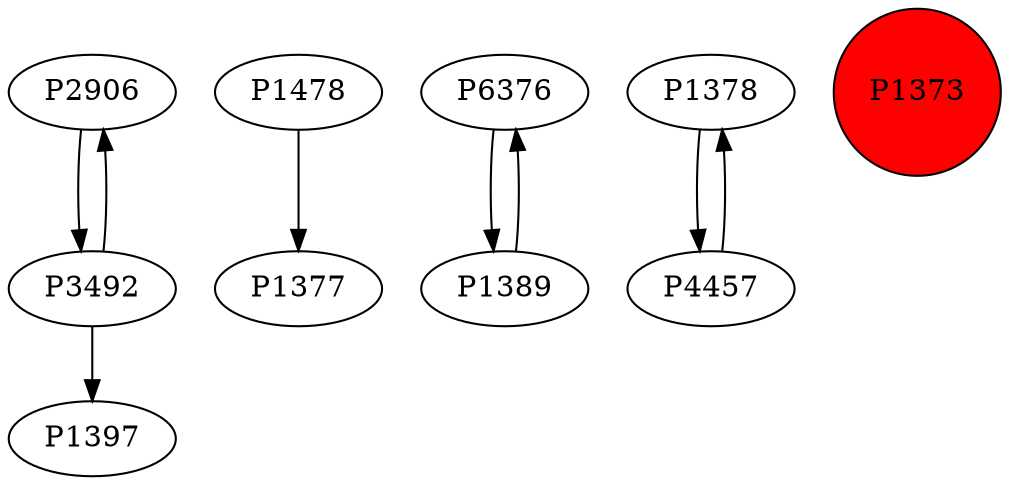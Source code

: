 digraph {
	P2906 -> P3492
	P1478 -> P1377
	P3492 -> P1397
	P6376 -> P1389
	P1389 -> P6376
	P1378 -> P4457
	P3492 -> P2906
	P4457 -> P1378
	P1373 [shape=circle]
	P1373 [style=filled]
	P1373 [fillcolor=red]
}